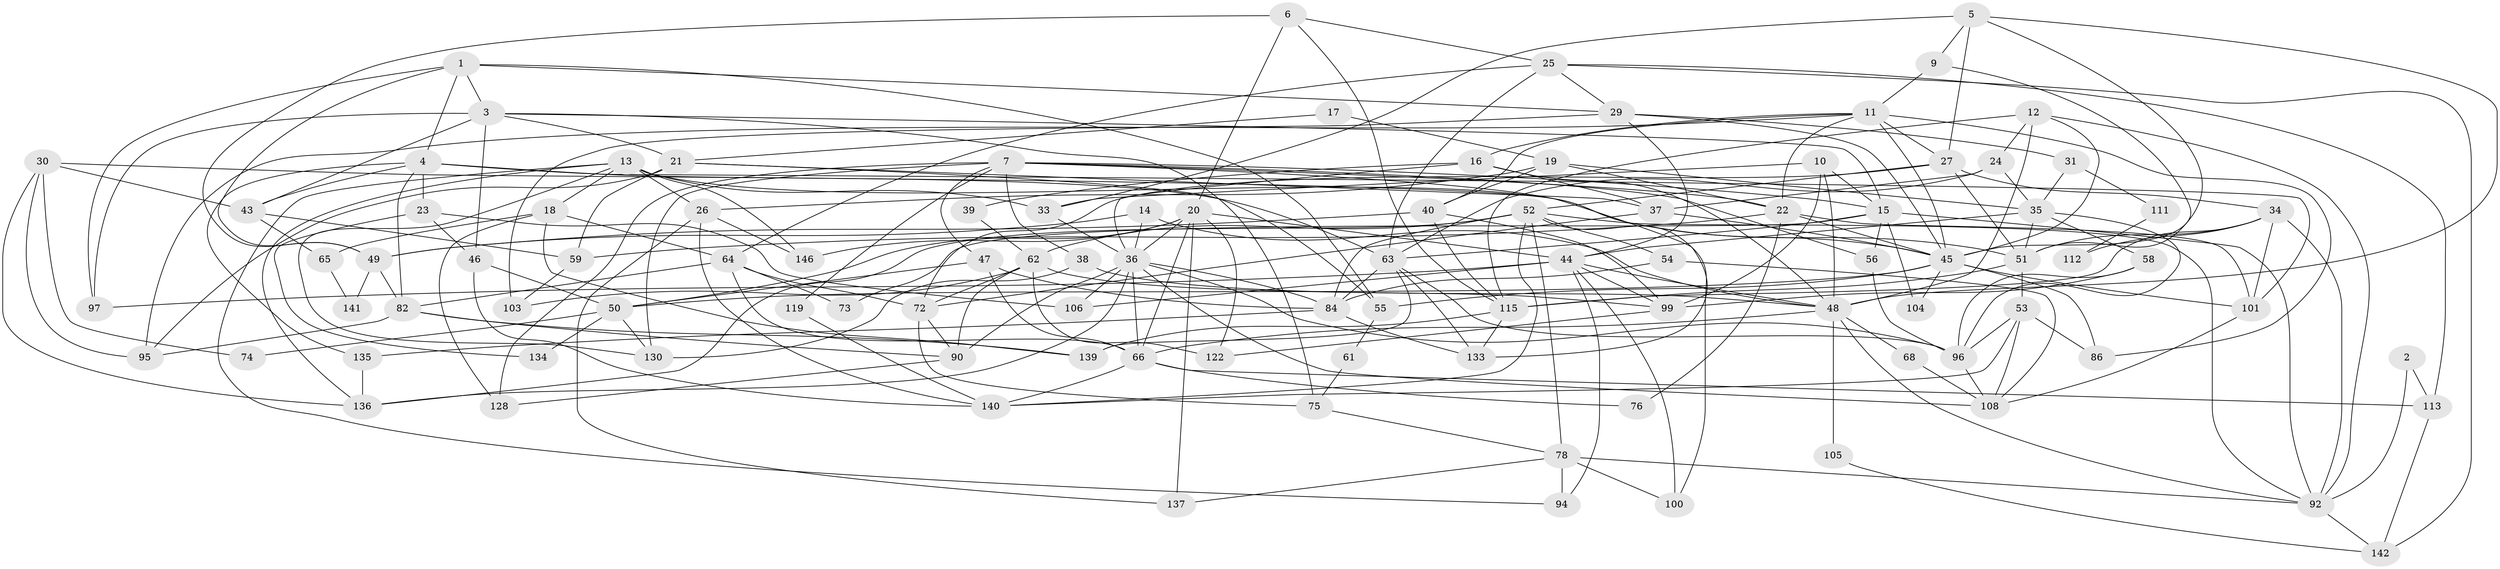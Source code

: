 // original degree distribution, {4: 0.23129251700680273, 2: 0.14965986394557823, 5: 0.2108843537414966, 6: 0.11564625850340136, 3: 0.2585034013605442, 8: 0.013605442176870748, 7: 0.02040816326530612}
// Generated by graph-tools (version 1.1) at 2025/11/02/27/25 16:11:23]
// undirected, 101 vertices, 246 edges
graph export_dot {
graph [start="1"]
  node [color=gray90,style=filled];
  1 [super="+126"];
  2;
  3 [super="+109"];
  4 [super="+8"];
  5 [super="+81"];
  6 [super="+121"];
  7 [super="+32"];
  9;
  10;
  11 [super="+79"];
  12 [super="+132"];
  13 [super="+123"];
  14;
  15 [super="+88"];
  16 [super="+83"];
  17;
  18;
  19;
  20 [super="+125"];
  21 [super="+89"];
  22 [super="+107"];
  23;
  24;
  25 [super="+28"];
  26 [super="+57"];
  27 [super="+138"];
  29;
  30 [super="+42"];
  31;
  33;
  34 [super="+60"];
  35 [super="+143"];
  36 [super="+71"];
  37 [super="+116"];
  38;
  39;
  40 [super="+41"];
  43;
  44 [super="+93"];
  45 [super="+80"];
  46;
  47;
  48 [super="+110"];
  49 [super="+98"];
  50 [super="+114"];
  51 [super="+67"];
  52 [super="+70"];
  53 [super="+69"];
  54;
  55;
  56 [super="+127"];
  58;
  59 [super="+85"];
  61;
  62 [super="+124"];
  63 [super="+102"];
  64 [super="+87"];
  65;
  66 [super="+77"];
  68;
  72;
  73;
  74;
  75 [super="+147"];
  76;
  78;
  82;
  84 [super="+91"];
  86;
  90;
  92 [super="+129"];
  94;
  95 [super="+118"];
  96 [super="+131"];
  97;
  99 [super="+144"];
  100;
  101;
  103;
  104;
  105;
  106;
  108 [super="+117"];
  111;
  112;
  113;
  115 [super="+120"];
  119;
  122;
  128 [super="+145"];
  130;
  133;
  134;
  135;
  136;
  137;
  139;
  140;
  141;
  142;
  146;
  1 -- 55;
  1 -- 97;
  1 -- 4;
  1 -- 29;
  1 -- 49;
  1 -- 3;
  2 -- 113;
  2 -- 92;
  3 -- 46;
  3 -- 15;
  3 -- 43;
  3 -- 97;
  3 -- 75;
  3 -- 21;
  4 -- 135;
  4 -- 23;
  4 -- 43;
  4 -- 82;
  4 -- 101;
  4 -- 63;
  5 -- 33;
  5 -- 48;
  5 -- 9;
  5 -- 45;
  5 -- 27;
  6 -- 20;
  6 -- 49;
  6 -- 115;
  6 -- 25;
  7 -- 119;
  7 -- 128;
  7 -- 15;
  7 -- 22;
  7 -- 130;
  7 -- 133;
  7 -- 38;
  7 -- 56;
  7 -- 47;
  9 -- 51;
  9 -- 11;
  10 -- 33;
  10 -- 99;
  10 -- 15;
  10 -- 48;
  11 -- 86;
  11 -- 22;
  11 -- 40;
  11 -- 95;
  11 -- 45;
  11 -- 27;
  11 -- 16;
  12 -- 45;
  12 -- 115;
  12 -- 24;
  12 -- 92;
  12 -- 48;
  13 -- 33;
  13 -- 18;
  13 -- 26;
  13 -- 130;
  13 -- 146;
  13 -- 136;
  13 -- 45;
  13 -- 94;
  14 -- 36;
  14 -- 48;
  14 -- 49;
  15 -- 63;
  15 -- 104;
  15 -- 56;
  15 -- 73;
  15 -- 92;
  16 -- 39;
  16 -- 48;
  16 -- 36;
  16 -- 37;
  17 -- 21;
  17 -- 19;
  18 -- 139;
  18 -- 64;
  18 -- 65;
  18 -- 128;
  19 -- 26;
  19 -- 40;
  19 -- 35;
  19 -- 22;
  20 -- 44;
  20 -- 50;
  20 -- 122;
  20 -- 146;
  20 -- 137;
  20 -- 36;
  20 -- 66;
  21 -- 59;
  21 -- 95;
  21 -- 37;
  21 -- 55;
  22 -- 59;
  22 -- 101;
  22 -- 76;
  22 -- 45;
  23 -- 46;
  23 -- 106;
  23 -- 134;
  24 -- 63;
  24 -- 37;
  24 -- 35;
  25 -- 63;
  25 -- 29;
  25 -- 64;
  25 -- 113;
  25 -- 142;
  26 -- 137;
  26 -- 140;
  26 -- 146;
  27 -- 34;
  27 -- 51;
  27 -- 52;
  27 -- 72;
  29 -- 44;
  29 -- 31;
  29 -- 103;
  29 -- 45;
  30 -- 136;
  30 -- 51;
  30 -- 95;
  30 -- 74;
  30 -- 43;
  31 -- 111;
  31 -- 35;
  33 -- 36;
  34 -- 115;
  34 -- 112 [weight=2];
  34 -- 51;
  34 -- 101;
  34 -- 92;
  35 -- 51;
  35 -- 58;
  35 -- 44;
  35 -- 96;
  36 -- 66;
  36 -- 90;
  36 -- 136;
  36 -- 108;
  36 -- 96;
  36 -- 106;
  36 -- 84;
  37 -- 72;
  37 -- 45;
  38 -- 130;
  38 -- 48;
  39 -- 62;
  40 -- 115;
  40 -- 99;
  40 -- 49;
  43 -- 59;
  43 -- 65;
  44 -- 100;
  44 -- 94;
  44 -- 48;
  44 -- 97;
  44 -- 99;
  44 -- 106;
  45 -- 86;
  45 -- 101;
  45 -- 104;
  45 -- 55;
  45 -- 50;
  46 -- 140;
  46 -- 50;
  47 -- 50;
  47 -- 66;
  47 -- 84;
  48 -- 68;
  48 -- 105;
  48 -- 92;
  48 -- 66;
  49 -- 82;
  49 -- 141;
  50 -- 134;
  50 -- 130;
  50 -- 74;
  51 -- 115;
  51 -- 53;
  52 -- 136;
  52 -- 78;
  52 -- 84;
  52 -- 140;
  52 -- 100;
  52 -- 54;
  52 -- 92;
  52 -- 62;
  53 -- 140;
  53 -- 96;
  53 -- 108;
  53 -- 86;
  54 -- 84;
  54 -- 108;
  55 -- 61;
  56 -- 96;
  58 -- 96;
  58 -- 99;
  59 -- 103;
  61 -- 75;
  62 -- 90;
  62 -- 72;
  62 -- 103;
  62 -- 122;
  62 -- 99;
  63 -- 139;
  63 -- 84;
  63 -- 133;
  63 -- 96;
  64 -- 66;
  64 -- 73;
  64 -- 82;
  64 -- 72;
  65 -- 141;
  66 -- 76;
  66 -- 140;
  66 -- 113;
  68 -- 108;
  72 -- 75;
  72 -- 90;
  75 -- 78;
  78 -- 137;
  78 -- 94;
  78 -- 100;
  78 -- 92;
  82 -- 90;
  82 -- 95;
  82 -- 139;
  84 -- 135;
  84 -- 133;
  90 -- 128;
  92 -- 142;
  96 -- 108;
  99 -- 122;
  101 -- 108;
  105 -- 142;
  111 -- 112;
  113 -- 142;
  115 -- 139;
  115 -- 133;
  119 -- 140;
  135 -- 136;
}
